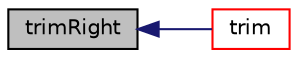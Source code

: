 digraph "trimRight"
{
  bgcolor="transparent";
  edge [fontname="Helvetica",fontsize="10",labelfontname="Helvetica",labelfontsize="10"];
  node [fontname="Helvetica",fontsize="10",shape=record];
  rankdir="LR";
  Node1 [label="trimRight",height=0.2,width=0.4,color="black", fillcolor="grey75", style="filled", fontcolor="black"];
  Node1 -> Node2 [dir="back",color="midnightblue",fontsize="10",style="solid",fontname="Helvetica"];
  Node2 [label="trim",height=0.2,width=0.4,color="red",URL="$a10819.html#a49e4bf4709b221cc53a2a86f484d5a87",tooltip="Return string trimmed of leading and trailing whitespace. "];
}
